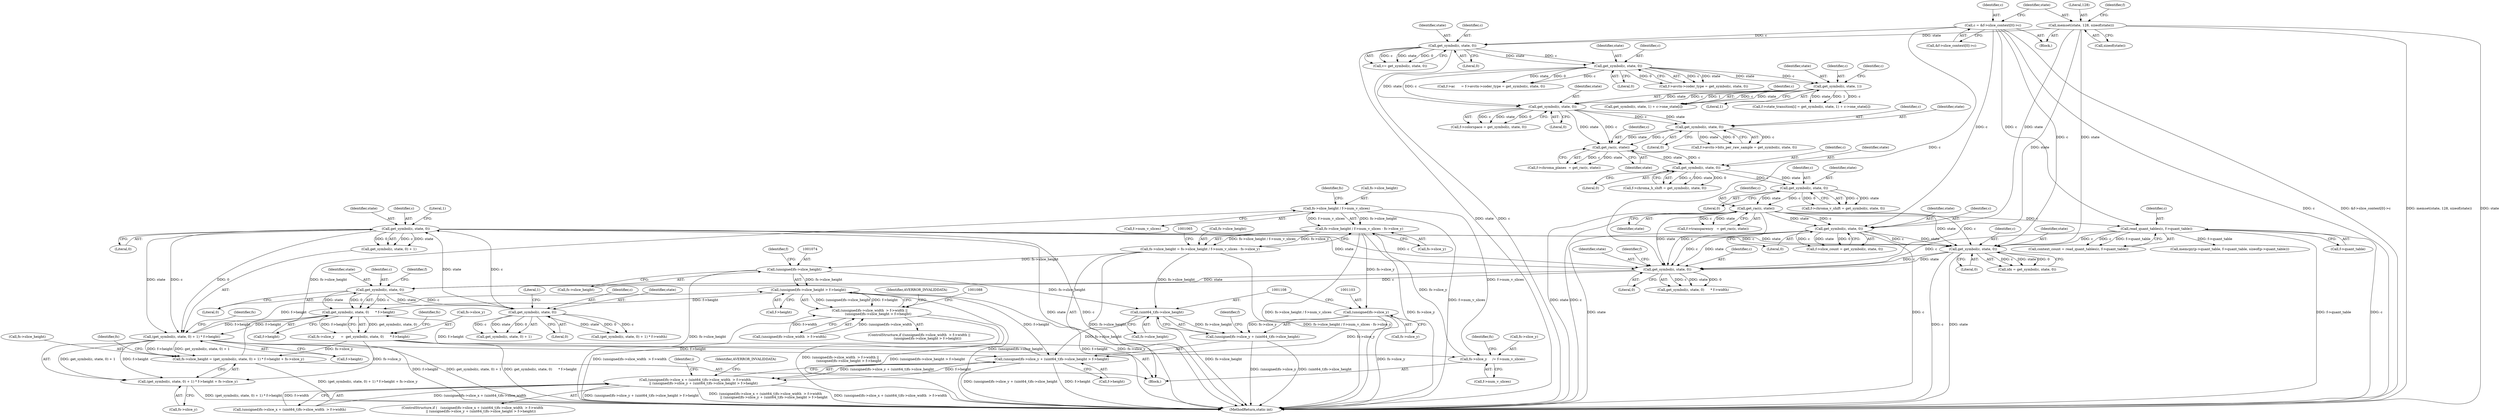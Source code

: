 digraph "0_FFmpeg_547d690d676064069d44703a1917e0dab7e33445@pointer" {
"1001051" [label="(Call,fs->slice_height / f->num_v_slices)"];
"1000999" [label="(Call,fs->slice_height = (get_symbol(c, state, 0) + 1) * f->height + fs->slice_y)"];
"1001004" [label="(Call,(get_symbol(c, state, 0) + 1) * f->height)"];
"1001006" [label="(Call,get_symbol(c, state, 0))"];
"1000988" [label="(Call,get_symbol(c, state, 0))"];
"1000974" [label="(Call,get_symbol(c, state, 0))"];
"1000962" [label="(Call,get_symbol(c, state, 0))"];
"1001147" [label="(Call,get_symbol(c, state, 0))"];
"1000113" [label="(Call,c = &f->slice_context[0]->c)"];
"1000814" [label="(Call,get_symbol(c, state, 0))"];
"1000258" [label="(Call,get_rac(c, state))"];
"1000250" [label="(Call,get_symbol(c, state, 0))"];
"1000242" [label="(Call,get_symbol(c, state, 0))"];
"1000235" [label="(Call,get_rac(c, state))"];
"1000227" [label="(Call,get_symbol(c, state, 0))"];
"1000211" [label="(Call,get_symbol(c, state, 0))"];
"1000171" [label="(Call,get_symbol(c, state, 0))"];
"1000138" [label="(Call,get_symbol(c, state, 0))"];
"1000123" [label="(Call,memset(state, 128, sizeof(state)))"];
"1000198" [label="(Call,get_symbol(c, state, 1))"];
"1000784" [label="(Call,read_quant_tables(c, f->quant_table))"];
"1000973" [label="(Call,get_symbol(c, state, 0)      * f->height)"];
"1001072" [label="(Call,(unsigned)fs->slice_height > f->height)"];
"1001073" [label="(Call,(unsigned)fs->slice_height)"];
"1001046" [label="(Call,fs->slice_height = fs->slice_height / f->num_v_slices - fs->slice_y)"];
"1001050" [label="(Call,fs->slice_height / f->num_v_slices - fs->slice_y)"];
"1001051" [label="(Call,fs->slice_height / f->num_v_slices)"];
"1001024" [label="(Call,fs->slice_y     /= f->num_v_slices)"];
"1000969" [label="(Call,fs->slice_y      =  get_symbol(c, state, 0)      * f->height)"];
"1001100" [label="(Call,(unsigned)fs->slice_y + (uint64_t)fs->slice_height > f->height)"];
"1001102" [label="(Call,(unsigned)fs->slice_y)"];
"1001107" [label="(Call,(uint64_t)fs->slice_height)"];
"1001003" [label="(Call,(get_symbol(c, state, 0) + 1) * f->height + fs->slice_y)"];
"1001084" [label="(Call,(unsigned)fs->slice_x + (uint64_t)fs->slice_width  > f->width\n                || (unsigned)fs->slice_y + (uint64_t)fs->slice_height > f->height)"];
"1001062" [label="(Call,(unsigned)fs->slice_width  > f->width ||\n                (unsigned)fs->slice_height > f->height)"];
"1001101" [label="(Call,(unsigned)fs->slice_y + (uint64_t)fs->slice_height)"];
"1001008" [label="(Identifier,state)"];
"1000990" [label="(Identifier,state)"];
"1001073" [label="(Call,(unsigned)fs->slice_height)"];
"1001063" [label="(Call,(unsigned)fs->slice_width  > f->width)"];
"1000243" [label="(Identifier,c)"];
"1000254" [label="(Call,f->transparency   = get_rac(c, state))"];
"1000810" [label="(Call,f->slice_count = get_symbol(c, state, 0))"];
"1000231" [label="(Call,f->chroma_planes  = get_rac(c, state))"];
"1000229" [label="(Identifier,state)"];
"1001015" [label="(Identifier,fs)"];
"1001055" [label="(Call,f->num_v_slices)"];
"1000114" [label="(Identifier,c)"];
"1000200" [label="(Identifier,state)"];
"1001033" [label="(Identifier,fs)"];
"1001062" [label="(Call,(unsigned)fs->slice_width  > f->width ||\n                (unsigned)fs->slice_height > f->height)"];
"1000207" [label="(Call,f->colorspace = get_symbol(c, state, 0))"];
"1001005" [label="(Call,get_symbol(c, state, 0) + 1)"];
"1001004" [label="(Call,(get_symbol(c, state, 0) + 1) * f->height)"];
"1000171" [label="(Call,get_symbol(c, state, 0))"];
"1000963" [label="(Identifier,c)"];
"1000964" [label="(Identifier,state)"];
"1000814" [label="(Call,get_symbol(c, state, 0))"];
"1000199" [label="(Identifier,c)"];
"1001101" [label="(Call,(unsigned)fs->slice_y + (uint64_t)fs->slice_height)"];
"1000246" [label="(Call,f->chroma_v_shift = get_symbol(c, state, 0))"];
"1001112" [label="(Call,f->height)"];
"1000212" [label="(Identifier,c)"];
"1001000" [label="(Call,fs->slice_height)"];
"1000987" [label="(Call,get_symbol(c, state, 0) + 1)"];
"1001116" [label="(Identifier,AVERROR_INVALIDDATA)"];
"1001050" [label="(Call,fs->slice_height / f->num_v_slices - fs->slice_y)"];
"1000123" [label="(Call,memset(state, 128, sizeof(state)))"];
"1000973" [label="(Call,get_symbol(c, state, 0)      * f->height)"];
"1000161" [label="(Call,f->ac      = f->avctx->coder_type = get_symbol(c, state, 0))"];
"1000228" [label="(Identifier,c)"];
"1001241" [label="(MethodReturn,static int)"];
"1001149" [label="(Identifier,state)"];
"1000259" [label="(Identifier,c)"];
"1000124" [label="(Identifier,state)"];
"1001082" [label="(Identifier,AVERROR_INVALIDDATA)"];
"1000242" [label="(Call,get_symbol(c, state, 0))"];
"1000230" [label="(Literal,0)"];
"1000245" [label="(Literal,0)"];
"1001059" [label="(Identifier,fs)"];
"1000227" [label="(Call,get_symbol(c, state, 0))"];
"1001011" [label="(Call,f->height)"];
"1001085" [label="(Call,(unsigned)fs->slice_x + (uint64_t)fs->slice_width  > f->width)"];
"1001019" [label="(Identifier,fs)"];
"1000125" [label="(Literal,128)"];
"1000173" [label="(Identifier,state)"];
"1001061" [label="(ControlStructure,if ((unsigned)fs->slice_width  > f->width ||\n                (unsigned)fs->slice_height > f->height))"];
"1000962" [label="(Call,get_symbol(c, state, 0))"];
"1001051" [label="(Call,fs->slice_height / f->num_v_slices)"];
"1000992" [label="(Literal,1)"];
"1001072" [label="(Call,(unsigned)fs->slice_height > f->height)"];
"1001058" [label="(Call,fs->slice_y)"];
"1000244" [label="(Identifier,state)"];
"1000131" [label="(Identifier,f)"];
"1000986" [label="(Call,(get_symbol(c, state, 0) + 1) * f->width)"];
"1001006" [label="(Call,get_symbol(c, state, 0))"];
"1000138" [label="(Call,get_symbol(c, state, 0))"];
"1001100" [label="(Call,(unsigned)fs->slice_y + (uint64_t)fs->slice_height > f->height)"];
"1001046" [label="(Call,fs->slice_height = fs->slice_height / f->num_v_slices - fs->slice_y)"];
"1000784" [label="(Call,read_quant_tables(c, f->quant_table))"];
"1000961" [label="(Call,get_symbol(c, state, 0)      * f->width)"];
"1000815" [label="(Identifier,c)"];
"1001104" [label="(Call,fs->slice_y)"];
"1001028" [label="(Call,f->num_v_slices)"];
"1000238" [label="(Call,f->chroma_h_shift = get_symbol(c, state, 0))"];
"1001047" [label="(Call,fs->slice_height)"];
"1000141" [label="(Literal,0)"];
"1000250" [label="(Call,get_symbol(c, state, 0))"];
"1000970" [label="(Call,fs->slice_y)"];
"1001014" [label="(Call,fs->slice_y)"];
"1000988" [label="(Call,get_symbol(c, state, 0))"];
"1001102" [label="(Call,(unsigned)fs->slice_y)"];
"1000172" [label="(Identifier,c)"];
"1000786" [label="(Call,f->quant_table)"];
"1000191" [label="(Call,f->state_transition[i] = get_symbol(c, state, 1) + c->one_state[i])"];
"1000140" [label="(Identifier,state)"];
"1000978" [label="(Call,f->height)"];
"1000260" [label="(Identifier,state)"];
"1000139" [label="(Identifier,c)"];
"1000782" [label="(Call,context_count = read_quant_tables(c, f->quant_table))"];
"1001007" [label="(Identifier,c)"];
"1000251" [label="(Identifier,c)"];
"1000174" [label="(Literal,0)"];
"1001024" [label="(Call,fs->slice_y     /= f->num_v_slices)"];
"1000126" [label="(Call,sizeof(state))"];
"1001003" [label="(Call,(get_symbol(c, state, 0) + 1) * f->height + fs->slice_y)"];
"1000965" [label="(Literal,0)"];
"1000213" [label="(Identifier,state)"];
"1001079" [label="(Identifier,f)"];
"1000198" [label="(Call,get_symbol(c, state, 1))"];
"1001148" [label="(Identifier,c)"];
"1000967" [label="(Identifier,f)"];
"1000991" [label="(Literal,0)"];
"1001052" [label="(Call,fs->slice_height)"];
"1001010" [label="(Literal,1)"];
"1000785" [label="(Identifier,c)"];
"1000975" [label="(Identifier,c)"];
"1001147" [label="(Call,get_symbol(c, state, 0))"];
"1000204" [label="(Identifier,c)"];
"1000201" [label="(Literal,1)"];
"1000258" [label="(Call,get_rac(c, state))"];
"1001113" [label="(Identifier,f)"];
"1000999" [label="(Call,fs->slice_height = (get_symbol(c, state, 0) + 1) * f->height + fs->slice_y)"];
"1000165" [label="(Call,f->avctx->coder_type = get_symbol(c, state, 0))"];
"1000979" [label="(Identifier,f)"];
"1000976" [label="(Identifier,state)"];
"1000197" [label="(Call,get_symbol(c, state, 1) + c->one_state[i])"];
"1001107" [label="(Call,(uint64_t)fs->slice_height)"];
"1001078" [label="(Call,f->height)"];
"1001083" [label="(ControlStructure,if (   (unsigned)fs->slice_x + (uint64_t)fs->slice_width  > f->width\n                || (unsigned)fs->slice_y + (uint64_t)fs->slice_height > f->height))"];
"1000237" [label="(Identifier,state)"];
"1000113" [label="(Call,c = &f->slice_context[0]->c)"];
"1000235" [label="(Call,get_rac(c, state))"];
"1001025" [label="(Call,fs->slice_y)"];
"1000214" [label="(Literal,0)"];
"1001195" [label="(Call,memcpy(p->quant_table, f->quant_table, sizeof(p->quant_table)))"];
"1001145" [label="(Call,idx = get_symbol(c, state, 0))"];
"1000252" [label="(Identifier,state)"];
"1000983" [label="(Identifier,fs)"];
"1000969" [label="(Call,fs->slice_y      =  get_symbol(c, state, 0)      * f->height)"];
"1001009" [label="(Literal,0)"];
"1000221" [label="(Call,f->avctx->bits_per_raw_sample = get_symbol(c, state, 0))"];
"1001075" [label="(Call,fs->slice_height)"];
"1000956" [label="(Block,)"];
"1000816" [label="(Identifier,state)"];
"1000136" [label="(Call,v= get_symbol(c, state, 0))"];
"1000253" [label="(Literal,0)"];
"1000236" [label="(Identifier,c)"];
"1000977" [label="(Literal,0)"];
"1000115" [label="(Call,&f->slice_context[0]->c)"];
"1000817" [label="(Literal,0)"];
"1000989" [label="(Identifier,c)"];
"1000104" [label="(Block,)"];
"1001109" [label="(Call,fs->slice_height)"];
"1001150" [label="(Literal,0)"];
"1001084" [label="(Call,(unsigned)fs->slice_x + (uint64_t)fs->slice_width  > f->width\n                || (unsigned)fs->slice_y + (uint64_t)fs->slice_height > f->height)"];
"1000211" [label="(Call,get_symbol(c, state, 0))"];
"1000974" [label="(Call,get_symbol(c, state, 0))"];
"1001119" [label="(Identifier,i)"];
"1001051" -> "1001050"  [label="AST: "];
"1001051" -> "1001055"  [label="CFG: "];
"1001052" -> "1001051"  [label="AST: "];
"1001055" -> "1001051"  [label="AST: "];
"1001059" -> "1001051"  [label="CFG: "];
"1001051" -> "1001241"  [label="DDG: f->num_v_slices"];
"1001051" -> "1001024"  [label="DDG: f->num_v_slices"];
"1001051" -> "1001050"  [label="DDG: fs->slice_height"];
"1001051" -> "1001050"  [label="DDG: f->num_v_slices"];
"1000999" -> "1001051"  [label="DDG: fs->slice_height"];
"1000999" -> "1000956"  [label="AST: "];
"1000999" -> "1001003"  [label="CFG: "];
"1001000" -> "1000999"  [label="AST: "];
"1001003" -> "1000999"  [label="AST: "];
"1001019" -> "1000999"  [label="CFG: "];
"1000999" -> "1001241"  [label="DDG: (get_symbol(c, state, 0) + 1) * f->height + fs->slice_y"];
"1001004" -> "1000999"  [label="DDG: get_symbol(c, state, 0) + 1"];
"1001004" -> "1000999"  [label="DDG: f->height"];
"1000969" -> "1000999"  [label="DDG: fs->slice_y"];
"1001004" -> "1001003"  [label="AST: "];
"1001004" -> "1001011"  [label="CFG: "];
"1001005" -> "1001004"  [label="AST: "];
"1001011" -> "1001004"  [label="AST: "];
"1001015" -> "1001004"  [label="CFG: "];
"1001004" -> "1001241"  [label="DDG: f->height"];
"1001004" -> "1001241"  [label="DDG: get_symbol(c, state, 0) + 1"];
"1001004" -> "1000973"  [label="DDG: f->height"];
"1001004" -> "1001003"  [label="DDG: get_symbol(c, state, 0) + 1"];
"1001004" -> "1001003"  [label="DDG: f->height"];
"1001006" -> "1001004"  [label="DDG: c"];
"1001006" -> "1001004"  [label="DDG: state"];
"1001006" -> "1001004"  [label="DDG: 0"];
"1000973" -> "1001004"  [label="DDG: f->height"];
"1001004" -> "1001072"  [label="DDG: f->height"];
"1001004" -> "1001100"  [label="DDG: f->height"];
"1001006" -> "1001005"  [label="AST: "];
"1001006" -> "1001009"  [label="CFG: "];
"1001007" -> "1001006"  [label="AST: "];
"1001008" -> "1001006"  [label="AST: "];
"1001009" -> "1001006"  [label="AST: "];
"1001010" -> "1001006"  [label="CFG: "];
"1001006" -> "1001241"  [label="DDG: state"];
"1001006" -> "1001241"  [label="DDG: c"];
"1001006" -> "1000962"  [label="DDG: c"];
"1001006" -> "1000962"  [label="DDG: state"];
"1001006" -> "1001005"  [label="DDG: c"];
"1001006" -> "1001005"  [label="DDG: state"];
"1001006" -> "1001005"  [label="DDG: 0"];
"1000988" -> "1001006"  [label="DDG: c"];
"1000988" -> "1001006"  [label="DDG: state"];
"1001006" -> "1001147"  [label="DDG: c"];
"1001006" -> "1001147"  [label="DDG: state"];
"1000988" -> "1000987"  [label="AST: "];
"1000988" -> "1000991"  [label="CFG: "];
"1000989" -> "1000988"  [label="AST: "];
"1000990" -> "1000988"  [label="AST: "];
"1000991" -> "1000988"  [label="AST: "];
"1000992" -> "1000988"  [label="CFG: "];
"1000988" -> "1000986"  [label="DDG: c"];
"1000988" -> "1000986"  [label="DDG: state"];
"1000988" -> "1000986"  [label="DDG: 0"];
"1000988" -> "1000987"  [label="DDG: c"];
"1000988" -> "1000987"  [label="DDG: state"];
"1000988" -> "1000987"  [label="DDG: 0"];
"1000974" -> "1000988"  [label="DDG: c"];
"1000974" -> "1000988"  [label="DDG: state"];
"1000974" -> "1000973"  [label="AST: "];
"1000974" -> "1000977"  [label="CFG: "];
"1000975" -> "1000974"  [label="AST: "];
"1000976" -> "1000974"  [label="AST: "];
"1000977" -> "1000974"  [label="AST: "];
"1000979" -> "1000974"  [label="CFG: "];
"1000974" -> "1000973"  [label="DDG: c"];
"1000974" -> "1000973"  [label="DDG: state"];
"1000974" -> "1000973"  [label="DDG: 0"];
"1000962" -> "1000974"  [label="DDG: c"];
"1000962" -> "1000974"  [label="DDG: state"];
"1000962" -> "1000961"  [label="AST: "];
"1000962" -> "1000965"  [label="CFG: "];
"1000963" -> "1000962"  [label="AST: "];
"1000964" -> "1000962"  [label="AST: "];
"1000965" -> "1000962"  [label="AST: "];
"1000967" -> "1000962"  [label="CFG: "];
"1000962" -> "1000961"  [label="DDG: c"];
"1000962" -> "1000961"  [label="DDG: state"];
"1000962" -> "1000961"  [label="DDG: 0"];
"1001147" -> "1000962"  [label="DDG: c"];
"1001147" -> "1000962"  [label="DDG: state"];
"1000113" -> "1000962"  [label="DDG: c"];
"1000814" -> "1000962"  [label="DDG: c"];
"1000814" -> "1000962"  [label="DDG: state"];
"1000258" -> "1000962"  [label="DDG: c"];
"1000258" -> "1000962"  [label="DDG: state"];
"1000784" -> "1000962"  [label="DDG: c"];
"1000123" -> "1000962"  [label="DDG: state"];
"1001147" -> "1001145"  [label="AST: "];
"1001147" -> "1001150"  [label="CFG: "];
"1001148" -> "1001147"  [label="AST: "];
"1001149" -> "1001147"  [label="AST: "];
"1001150" -> "1001147"  [label="AST: "];
"1001145" -> "1001147"  [label="CFG: "];
"1001147" -> "1001241"  [label="DDG: c"];
"1001147" -> "1001241"  [label="DDG: state"];
"1001147" -> "1001145"  [label="DDG: c"];
"1001147" -> "1001145"  [label="DDG: state"];
"1001147" -> "1001145"  [label="DDG: 0"];
"1000113" -> "1001147"  [label="DDG: c"];
"1000814" -> "1001147"  [label="DDG: c"];
"1000814" -> "1001147"  [label="DDG: state"];
"1000258" -> "1001147"  [label="DDG: c"];
"1000258" -> "1001147"  [label="DDG: state"];
"1000784" -> "1001147"  [label="DDG: c"];
"1000123" -> "1001147"  [label="DDG: state"];
"1000113" -> "1000104"  [label="AST: "];
"1000113" -> "1000115"  [label="CFG: "];
"1000114" -> "1000113"  [label="AST: "];
"1000115" -> "1000113"  [label="AST: "];
"1000124" -> "1000113"  [label="CFG: "];
"1000113" -> "1001241"  [label="DDG: c"];
"1000113" -> "1001241"  [label="DDG: &f->slice_context[0]->c"];
"1000113" -> "1000138"  [label="DDG: c"];
"1000113" -> "1000784"  [label="DDG: c"];
"1000113" -> "1000814"  [label="DDG: c"];
"1000814" -> "1000810"  [label="AST: "];
"1000814" -> "1000817"  [label="CFG: "];
"1000815" -> "1000814"  [label="AST: "];
"1000816" -> "1000814"  [label="AST: "];
"1000817" -> "1000814"  [label="AST: "];
"1000810" -> "1000814"  [label="CFG: "];
"1000814" -> "1001241"  [label="DDG: state"];
"1000814" -> "1001241"  [label="DDG: c"];
"1000814" -> "1000810"  [label="DDG: c"];
"1000814" -> "1000810"  [label="DDG: state"];
"1000814" -> "1000810"  [label="DDG: 0"];
"1000258" -> "1000814"  [label="DDG: c"];
"1000258" -> "1000814"  [label="DDG: state"];
"1000123" -> "1000814"  [label="DDG: state"];
"1000258" -> "1000254"  [label="AST: "];
"1000258" -> "1000260"  [label="CFG: "];
"1000259" -> "1000258"  [label="AST: "];
"1000260" -> "1000258"  [label="AST: "];
"1000254" -> "1000258"  [label="CFG: "];
"1000258" -> "1001241"  [label="DDG: c"];
"1000258" -> "1001241"  [label="DDG: state"];
"1000258" -> "1000254"  [label="DDG: c"];
"1000258" -> "1000254"  [label="DDG: state"];
"1000250" -> "1000258"  [label="DDG: c"];
"1000250" -> "1000258"  [label="DDG: state"];
"1000258" -> "1000784"  [label="DDG: c"];
"1000250" -> "1000246"  [label="AST: "];
"1000250" -> "1000253"  [label="CFG: "];
"1000251" -> "1000250"  [label="AST: "];
"1000252" -> "1000250"  [label="AST: "];
"1000253" -> "1000250"  [label="AST: "];
"1000246" -> "1000250"  [label="CFG: "];
"1000250" -> "1000246"  [label="DDG: c"];
"1000250" -> "1000246"  [label="DDG: state"];
"1000250" -> "1000246"  [label="DDG: 0"];
"1000242" -> "1000250"  [label="DDG: c"];
"1000242" -> "1000250"  [label="DDG: state"];
"1000242" -> "1000238"  [label="AST: "];
"1000242" -> "1000245"  [label="CFG: "];
"1000243" -> "1000242"  [label="AST: "];
"1000244" -> "1000242"  [label="AST: "];
"1000245" -> "1000242"  [label="AST: "];
"1000238" -> "1000242"  [label="CFG: "];
"1000242" -> "1000238"  [label="DDG: c"];
"1000242" -> "1000238"  [label="DDG: state"];
"1000242" -> "1000238"  [label="DDG: 0"];
"1000235" -> "1000242"  [label="DDG: c"];
"1000235" -> "1000242"  [label="DDG: state"];
"1000235" -> "1000231"  [label="AST: "];
"1000235" -> "1000237"  [label="CFG: "];
"1000236" -> "1000235"  [label="AST: "];
"1000237" -> "1000235"  [label="AST: "];
"1000231" -> "1000235"  [label="CFG: "];
"1000235" -> "1000231"  [label="DDG: c"];
"1000235" -> "1000231"  [label="DDG: state"];
"1000227" -> "1000235"  [label="DDG: c"];
"1000227" -> "1000235"  [label="DDG: state"];
"1000211" -> "1000235"  [label="DDG: c"];
"1000211" -> "1000235"  [label="DDG: state"];
"1000227" -> "1000221"  [label="AST: "];
"1000227" -> "1000230"  [label="CFG: "];
"1000228" -> "1000227"  [label="AST: "];
"1000229" -> "1000227"  [label="AST: "];
"1000230" -> "1000227"  [label="AST: "];
"1000221" -> "1000227"  [label="CFG: "];
"1000227" -> "1000221"  [label="DDG: c"];
"1000227" -> "1000221"  [label="DDG: state"];
"1000227" -> "1000221"  [label="DDG: 0"];
"1000211" -> "1000227"  [label="DDG: c"];
"1000211" -> "1000227"  [label="DDG: state"];
"1000211" -> "1000207"  [label="AST: "];
"1000211" -> "1000214"  [label="CFG: "];
"1000212" -> "1000211"  [label="AST: "];
"1000213" -> "1000211"  [label="AST: "];
"1000214" -> "1000211"  [label="AST: "];
"1000207" -> "1000211"  [label="CFG: "];
"1000211" -> "1000207"  [label="DDG: c"];
"1000211" -> "1000207"  [label="DDG: state"];
"1000211" -> "1000207"  [label="DDG: 0"];
"1000171" -> "1000211"  [label="DDG: c"];
"1000171" -> "1000211"  [label="DDG: state"];
"1000198" -> "1000211"  [label="DDG: c"];
"1000198" -> "1000211"  [label="DDG: state"];
"1000171" -> "1000165"  [label="AST: "];
"1000171" -> "1000174"  [label="CFG: "];
"1000172" -> "1000171"  [label="AST: "];
"1000173" -> "1000171"  [label="AST: "];
"1000174" -> "1000171"  [label="AST: "];
"1000165" -> "1000171"  [label="CFG: "];
"1000171" -> "1000161"  [label="DDG: c"];
"1000171" -> "1000161"  [label="DDG: state"];
"1000171" -> "1000161"  [label="DDG: 0"];
"1000171" -> "1000165"  [label="DDG: c"];
"1000171" -> "1000165"  [label="DDG: state"];
"1000171" -> "1000165"  [label="DDG: 0"];
"1000138" -> "1000171"  [label="DDG: c"];
"1000138" -> "1000171"  [label="DDG: state"];
"1000171" -> "1000198"  [label="DDG: c"];
"1000171" -> "1000198"  [label="DDG: state"];
"1000138" -> "1000136"  [label="AST: "];
"1000138" -> "1000141"  [label="CFG: "];
"1000139" -> "1000138"  [label="AST: "];
"1000140" -> "1000138"  [label="AST: "];
"1000141" -> "1000138"  [label="AST: "];
"1000136" -> "1000138"  [label="CFG: "];
"1000138" -> "1001241"  [label="DDG: c"];
"1000138" -> "1001241"  [label="DDG: state"];
"1000138" -> "1000136"  [label="DDG: c"];
"1000138" -> "1000136"  [label="DDG: state"];
"1000138" -> "1000136"  [label="DDG: 0"];
"1000123" -> "1000138"  [label="DDG: state"];
"1000123" -> "1000104"  [label="AST: "];
"1000123" -> "1000126"  [label="CFG: "];
"1000124" -> "1000123"  [label="AST: "];
"1000125" -> "1000123"  [label="AST: "];
"1000126" -> "1000123"  [label="AST: "];
"1000131" -> "1000123"  [label="CFG: "];
"1000123" -> "1001241"  [label="DDG: memset(state, 128, sizeof(state))"];
"1000123" -> "1001241"  [label="DDG: state"];
"1000198" -> "1000197"  [label="AST: "];
"1000198" -> "1000201"  [label="CFG: "];
"1000199" -> "1000198"  [label="AST: "];
"1000200" -> "1000198"  [label="AST: "];
"1000201" -> "1000198"  [label="AST: "];
"1000204" -> "1000198"  [label="CFG: "];
"1000198" -> "1000191"  [label="DDG: c"];
"1000198" -> "1000191"  [label="DDG: state"];
"1000198" -> "1000191"  [label="DDG: 1"];
"1000198" -> "1000197"  [label="DDG: c"];
"1000198" -> "1000197"  [label="DDG: state"];
"1000198" -> "1000197"  [label="DDG: 1"];
"1000784" -> "1000782"  [label="AST: "];
"1000784" -> "1000786"  [label="CFG: "];
"1000785" -> "1000784"  [label="AST: "];
"1000786" -> "1000784"  [label="AST: "];
"1000782" -> "1000784"  [label="CFG: "];
"1000784" -> "1001241"  [label="DDG: c"];
"1000784" -> "1001241"  [label="DDG: f->quant_table"];
"1000784" -> "1000782"  [label="DDG: c"];
"1000784" -> "1000782"  [label="DDG: f->quant_table"];
"1000784" -> "1001195"  [label="DDG: f->quant_table"];
"1000973" -> "1000969"  [label="AST: "];
"1000973" -> "1000978"  [label="CFG: "];
"1000978" -> "1000973"  [label="AST: "];
"1000969" -> "1000973"  [label="CFG: "];
"1000973" -> "1000969"  [label="DDG: get_symbol(c, state, 0)"];
"1000973" -> "1000969"  [label="DDG: f->height"];
"1001072" -> "1000973"  [label="DDG: f->height"];
"1001100" -> "1000973"  [label="DDG: f->height"];
"1001072" -> "1001062"  [label="AST: "];
"1001072" -> "1001078"  [label="CFG: "];
"1001073" -> "1001072"  [label="AST: "];
"1001078" -> "1001072"  [label="AST: "];
"1001062" -> "1001072"  [label="CFG: "];
"1001072" -> "1001241"  [label="DDG: (unsigned)fs->slice_height"];
"1001072" -> "1001241"  [label="DDG: f->height"];
"1001072" -> "1001062"  [label="DDG: (unsigned)fs->slice_height"];
"1001072" -> "1001062"  [label="DDG: f->height"];
"1001073" -> "1001072"  [label="DDG: fs->slice_height"];
"1001072" -> "1001100"  [label="DDG: f->height"];
"1001073" -> "1001075"  [label="CFG: "];
"1001074" -> "1001073"  [label="AST: "];
"1001075" -> "1001073"  [label="AST: "];
"1001079" -> "1001073"  [label="CFG: "];
"1001073" -> "1001241"  [label="DDG: fs->slice_height"];
"1001046" -> "1001073"  [label="DDG: fs->slice_height"];
"1001073" -> "1001107"  [label="DDG: fs->slice_height"];
"1001046" -> "1000956"  [label="AST: "];
"1001046" -> "1001050"  [label="CFG: "];
"1001047" -> "1001046"  [label="AST: "];
"1001050" -> "1001046"  [label="AST: "];
"1001065" -> "1001046"  [label="CFG: "];
"1001046" -> "1001241"  [label="DDG: fs->slice_height"];
"1001046" -> "1001241"  [label="DDG: fs->slice_height / f->num_v_slices - fs->slice_y"];
"1001050" -> "1001046"  [label="DDG: fs->slice_height / f->num_v_slices"];
"1001050" -> "1001046"  [label="DDG: fs->slice_y"];
"1001046" -> "1001107"  [label="DDG: fs->slice_height"];
"1001050" -> "1001058"  [label="CFG: "];
"1001058" -> "1001050"  [label="AST: "];
"1001050" -> "1001241"  [label="DDG: fs->slice_height / f->num_v_slices"];
"1001050" -> "1001241"  [label="DDG: fs->slice_y"];
"1001024" -> "1001050"  [label="DDG: fs->slice_y"];
"1001050" -> "1001102"  [label="DDG: fs->slice_y"];
"1001024" -> "1000956"  [label="AST: "];
"1001024" -> "1001028"  [label="CFG: "];
"1001025" -> "1001024"  [label="AST: "];
"1001028" -> "1001024"  [label="AST: "];
"1001033" -> "1001024"  [label="CFG: "];
"1000969" -> "1001024"  [label="DDG: fs->slice_y"];
"1000969" -> "1000956"  [label="AST: "];
"1000970" -> "1000969"  [label="AST: "];
"1000983" -> "1000969"  [label="CFG: "];
"1000969" -> "1001241"  [label="DDG: get_symbol(c, state, 0)      * f->height"];
"1000969" -> "1001003"  [label="DDG: fs->slice_y"];
"1001100" -> "1001084"  [label="AST: "];
"1001100" -> "1001112"  [label="CFG: "];
"1001101" -> "1001100"  [label="AST: "];
"1001112" -> "1001100"  [label="AST: "];
"1001084" -> "1001100"  [label="CFG: "];
"1001100" -> "1001241"  [label="DDG: (unsigned)fs->slice_y + (uint64_t)fs->slice_height"];
"1001100" -> "1001241"  [label="DDG: f->height"];
"1001100" -> "1001084"  [label="DDG: (unsigned)fs->slice_y + (uint64_t)fs->slice_height"];
"1001100" -> "1001084"  [label="DDG: f->height"];
"1001102" -> "1001100"  [label="DDG: fs->slice_y"];
"1001107" -> "1001100"  [label="DDG: fs->slice_height"];
"1001102" -> "1001101"  [label="AST: "];
"1001102" -> "1001104"  [label="CFG: "];
"1001103" -> "1001102"  [label="AST: "];
"1001104" -> "1001102"  [label="AST: "];
"1001108" -> "1001102"  [label="CFG: "];
"1001102" -> "1001241"  [label="DDG: fs->slice_y"];
"1001102" -> "1001101"  [label="DDG: fs->slice_y"];
"1001107" -> "1001101"  [label="AST: "];
"1001107" -> "1001109"  [label="CFG: "];
"1001108" -> "1001107"  [label="AST: "];
"1001109" -> "1001107"  [label="AST: "];
"1001101" -> "1001107"  [label="CFG: "];
"1001107" -> "1001241"  [label="DDG: fs->slice_height"];
"1001107" -> "1001101"  [label="DDG: fs->slice_height"];
"1001003" -> "1001014"  [label="CFG: "];
"1001014" -> "1001003"  [label="AST: "];
"1001003" -> "1001241"  [label="DDG: (get_symbol(c, state, 0) + 1) * f->height"];
"1001084" -> "1001083"  [label="AST: "];
"1001084" -> "1001085"  [label="CFG: "];
"1001085" -> "1001084"  [label="AST: "];
"1001116" -> "1001084"  [label="CFG: "];
"1001119" -> "1001084"  [label="CFG: "];
"1001084" -> "1001241"  [label="DDG: (unsigned)fs->slice_x + (uint64_t)fs->slice_width  > f->width"];
"1001084" -> "1001241"  [label="DDG: (unsigned)fs->slice_y + (uint64_t)fs->slice_height > f->height"];
"1001084" -> "1001241"  [label="DDG: (unsigned)fs->slice_x + (uint64_t)fs->slice_width  > f->width\n                || (unsigned)fs->slice_y + (uint64_t)fs->slice_height > f->height"];
"1001085" -> "1001084"  [label="DDG: (unsigned)fs->slice_x + (uint64_t)fs->slice_width"];
"1001085" -> "1001084"  [label="DDG: f->width"];
"1001062" -> "1001061"  [label="AST: "];
"1001062" -> "1001063"  [label="CFG: "];
"1001063" -> "1001062"  [label="AST: "];
"1001082" -> "1001062"  [label="CFG: "];
"1001088" -> "1001062"  [label="CFG: "];
"1001062" -> "1001241"  [label="DDG: (unsigned)fs->slice_width  > f->width ||\n                (unsigned)fs->slice_height > f->height"];
"1001062" -> "1001241"  [label="DDG: (unsigned)fs->slice_height > f->height"];
"1001062" -> "1001241"  [label="DDG: (unsigned)fs->slice_width  > f->width"];
"1001063" -> "1001062"  [label="DDG: (unsigned)fs->slice_width"];
"1001063" -> "1001062"  [label="DDG: f->width"];
"1001113" -> "1001101"  [label="CFG: "];
"1001101" -> "1001241"  [label="DDG: (uint64_t)fs->slice_height"];
"1001101" -> "1001241"  [label="DDG: (unsigned)fs->slice_y"];
}
